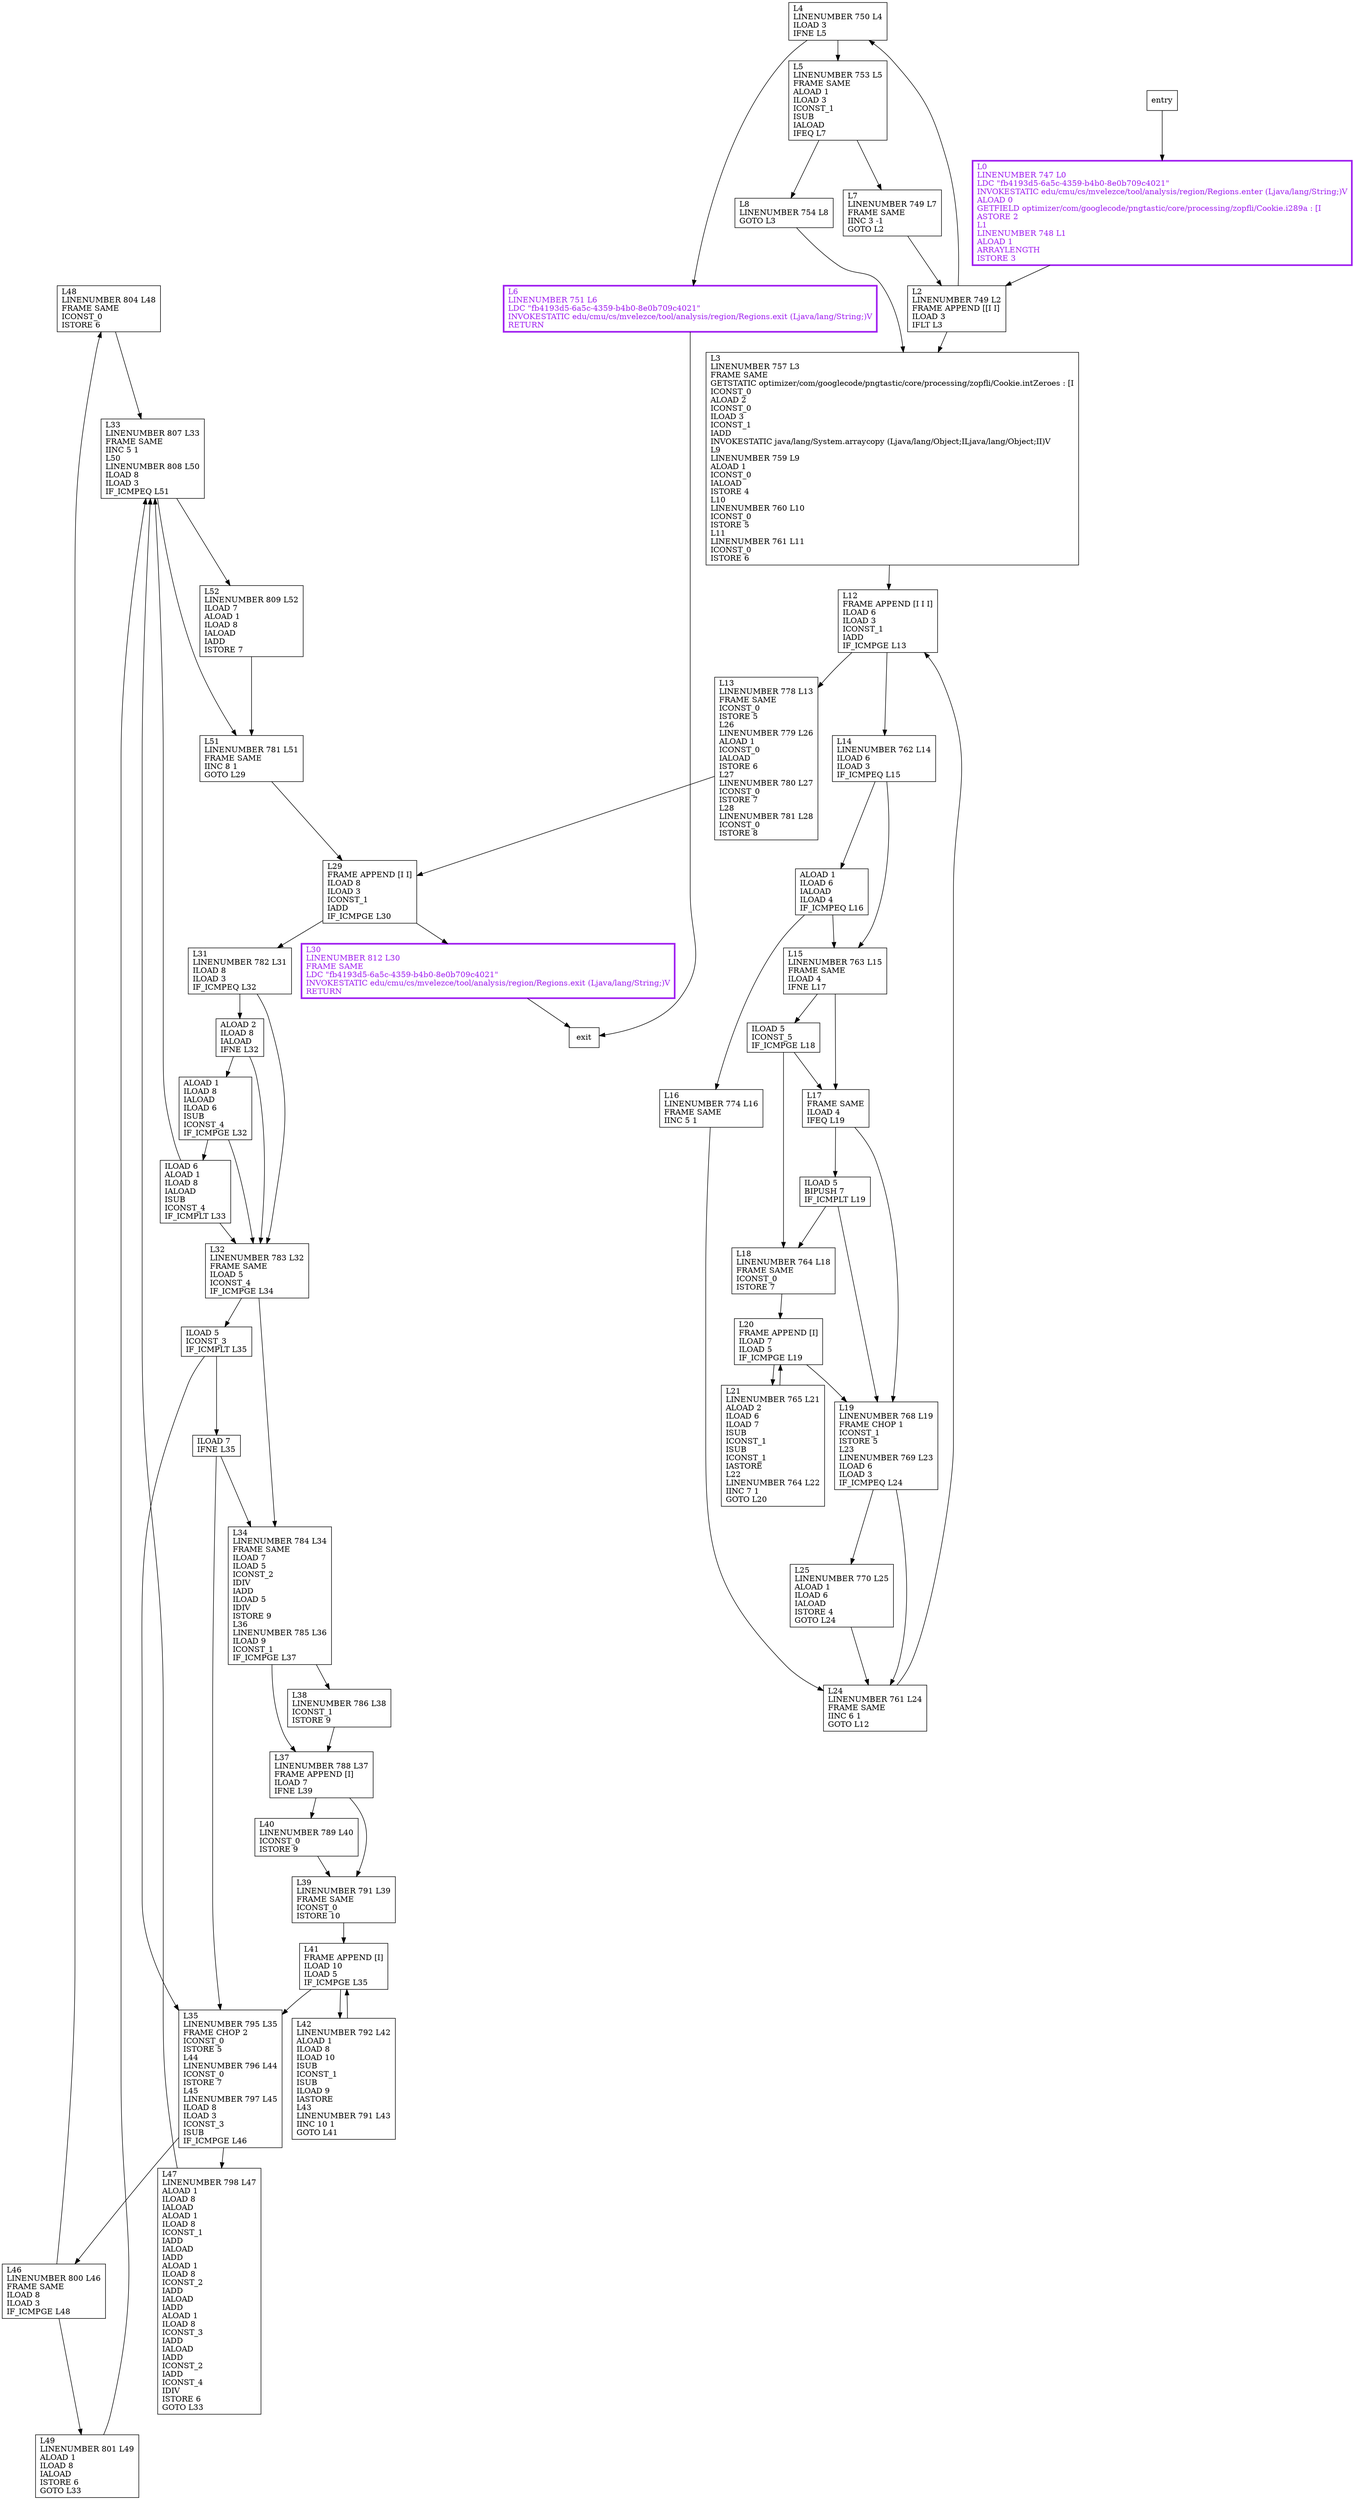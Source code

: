 digraph optimizeHuffmanForRle {
node [shape=record];
665988980 [label="L48\lLINENUMBER 804 L48\lFRAME SAME\lICONST_0\lISTORE 6\l"];
538618049 [label="L37\lLINENUMBER 788 L37\lFRAME APPEND [I]\lILOAD 7\lIFNE L39\l"];
494414526 [label="L46\lLINENUMBER 800 L46\lFRAME SAME\lILOAD 8\lILOAD 3\lIF_ICMPGE L48\l"];
413550077 [label="L31\lLINENUMBER 782 L31\lILOAD 8\lILOAD 3\lIF_ICMPEQ L32\l"];
420993295 [label="L29\lFRAME APPEND [I I]\lILOAD 8\lILOAD 3\lICONST_1\lIADD\lIF_ICMPGE L30\l"];
2146303527 [label="L13\lLINENUMBER 778 L13\lFRAME SAME\lICONST_0\lISTORE 5\lL26\lLINENUMBER 779 L26\lALOAD 1\lICONST_0\lIALOAD\lISTORE 6\lL27\lLINENUMBER 780 L27\lICONST_0\lISTORE 7\lL28\lLINENUMBER 781 L28\lICONST_0\lISTORE 8\l"];
761680655 [label="L18\lLINENUMBER 764 L18\lFRAME SAME\lICONST_0\lISTORE 7\l"];
1580874189 [label="L35\lLINENUMBER 795 L35\lFRAME CHOP 2\lICONST_0\lISTORE 5\lL44\lLINENUMBER 796 L44\lICONST_0\lISTORE 7\lL45\lLINENUMBER 797 L45\lILOAD 8\lILOAD 3\lICONST_3\lISUB\lIF_ICMPGE L46\l"];
1423586012 [label="L41\lFRAME APPEND [I]\lILOAD 10\lILOAD 5\lIF_ICMPGE L35\l"];
1928174253 [label="ILOAD 5\lBIPUSH 7\lIF_ICMPLT L19\l"];
632841653 [label="ALOAD 1\lILOAD 8\lIALOAD\lILOAD 6\lISUB\lICONST_4\lIF_ICMPGE L32\l"];
1186989416 [label="ALOAD 1\lILOAD 6\lIALOAD\lILOAD 4\lIF_ICMPEQ L16\l"];
1752365512 [label="L33\lLINENUMBER 807 L33\lFRAME SAME\lIINC 5 1\lL50\lLINENUMBER 808 L50\lILOAD 8\lILOAD 3\lIF_ICMPEQ L51\l"];
797416363 [label="L14\lLINENUMBER 762 L14\lILOAD 6\lILOAD 3\lIF_ICMPEQ L15\l"];
409596180 [label="L12\lFRAME APPEND [I I I]\lILOAD 6\lILOAD 3\lICONST_1\lIADD\lIF_ICMPGE L13\l"];
1862900975 [label="L6\lLINENUMBER 751 L6\lLDC \"fb4193d5-6a5c-4359-b4b0-8e0b709c4021\"\lINVOKESTATIC edu/cmu/cs/mvelezce/tool/analysis/region/Regions.exit (Ljava/lang/String;)V\lRETURN\l"];
1566099239 [label="L38\lLINENUMBER 786 L38\lICONST_1\lISTORE 9\l"];
2122991287 [label="L51\lLINENUMBER 781 L51\lFRAME SAME\lIINC 8 1\lGOTO L29\l"];
1217089772 [label="L30\lLINENUMBER 812 L30\lFRAME SAME\lLDC \"fb4193d5-6a5c-4359-b4b0-8e0b709c4021\"\lINVOKESTATIC edu/cmu/cs/mvelezce/tool/analysis/region/Regions.exit (Ljava/lang/String;)V\lRETURN\l"];
199150625 [label="ILOAD 5\lICONST_3\lIF_ICMPLT L35\l"];
1844942991 [label="L47\lLINENUMBER 798 L47\lALOAD 1\lILOAD 8\lIALOAD\lALOAD 1\lILOAD 8\lICONST_1\lIADD\lIALOAD\lIADD\lALOAD 1\lILOAD 8\lICONST_2\lIADD\lIALOAD\lIADD\lALOAD 1\lILOAD 8\lICONST_3\lIADD\lIALOAD\lIADD\lICONST_2\lIADD\lICONST_4\lIDIV\lISTORE 6\lGOTO L33\l"];
1202907617 [label="L24\lLINENUMBER 761 L24\lFRAME SAME\lIINC 6 1\lGOTO L12\l"];
1808527451 [label="ILOAD 5\lICONST_5\lIF_ICMPGE L18\l"];
1166361824 [label="L17\lFRAME SAME\lILOAD 4\lIFEQ L19\l"];
569976699 [label="ILOAD 7\lIFNE L35\l"];
933646237 [label="ALOAD 2\lILOAD 8\lIALOAD\lIFNE L32\l"];
1183905155 [label="L21\lLINENUMBER 765 L21\lALOAD 2\lILOAD 6\lILOAD 7\lISUB\lICONST_1\lISUB\lICONST_1\lIASTORE\lL22\lLINENUMBER 764 L22\lIINC 7 1\lGOTO L20\l"];
1327539680 [label="L42\lLINENUMBER 792 L42\lALOAD 1\lILOAD 8\lILOAD 10\lISUB\lICONST_1\lISUB\lILOAD 9\lIASTORE\lL43\lLINENUMBER 791 L43\lIINC 10 1\lGOTO L41\l"];
1545666472 [label="L2\lLINENUMBER 749 L2\lFRAME APPEND [[I I]\lILOAD 3\lIFLT L3\l"];
1456265041 [label="L16\lLINENUMBER 774 L16\lFRAME SAME\lIINC 5 1\l"];
491152599 [label="L15\lLINENUMBER 763 L15\lFRAME SAME\lILOAD 4\lIFNE L17\l"];
184244257 [label="L7\lLINENUMBER 749 L7\lFRAME SAME\lIINC 3 -1\lGOTO L2\l"];
1620112330 [label="L32\lLINENUMBER 783 L32\lFRAME SAME\lILOAD 5\lICONST_4\lIF_ICMPGE L34\l"];
803768841 [label="L52\lLINENUMBER 809 L52\lILOAD 7\lALOAD 1\lILOAD 8\lIALOAD\lIADD\lISTORE 7\l"];
1502882632 [label="L25\lLINENUMBER 770 L25\lALOAD 1\lILOAD 6\lIALOAD\lISTORE 4\lGOTO L24\l"];
586917260 [label="L49\lLINENUMBER 801 L49\lALOAD 1\lILOAD 8\lIALOAD\lISTORE 6\lGOTO L33\l"];
611739613 [label="L5\lLINENUMBER 753 L5\lFRAME SAME\lALOAD 1\lILOAD 3\lICONST_1\lISUB\lIALOAD\lIFEQ L7\l"];
1738561265 [label="L3\lLINENUMBER 757 L3\lFRAME SAME\lGETSTATIC optimizer/com/googlecode/pngtastic/core/processing/zopfli/Cookie.intZeroes : [I\lICONST_0\lALOAD 2\lICONST_0\lILOAD 3\lICONST_1\lIADD\lINVOKESTATIC java/lang/System.arraycopy (Ljava/lang/Object;ILjava/lang/Object;II)V\lL9\lLINENUMBER 759 L9\lALOAD 1\lICONST_0\lIALOAD\lISTORE 4\lL10\lLINENUMBER 760 L10\lICONST_0\lISTORE 5\lL11\lLINENUMBER 761 L11\lICONST_0\lISTORE 6\l"];
488669101 [label="L19\lLINENUMBER 768 L19\lFRAME CHOP 1\lICONST_1\lISTORE 5\lL23\lLINENUMBER 769 L23\lILOAD 6\lILOAD 3\lIF_ICMPEQ L24\l"];
816804727 [label="L0\lLINENUMBER 747 L0\lLDC \"fb4193d5-6a5c-4359-b4b0-8e0b709c4021\"\lINVOKESTATIC edu/cmu/cs/mvelezce/tool/analysis/region/Regions.enter (Ljava/lang/String;)V\lALOAD 0\lGETFIELD optimizer/com/googlecode/pngtastic/core/processing/zopfli/Cookie.i289a : [I\lASTORE 2\lL1\lLINENUMBER 748 L1\lALOAD 1\lARRAYLENGTH\lISTORE 3\l"];
1275011461 [label="L8\lLINENUMBER 754 L8\lGOTO L3\l"];
1500588149 [label="L20\lFRAME APPEND [I]\lILOAD 7\lILOAD 5\lIF_ICMPGE L19\l"];
1386440976 [label="L39\lLINENUMBER 791 L39\lFRAME SAME\lICONST_0\lISTORE 10\l"];
261838162 [label="ILOAD 6\lALOAD 1\lILOAD 8\lIALOAD\lISUB\lICONST_4\lIF_ICMPLT L33\l"];
497786326 [label="L4\lLINENUMBER 750 L4\lILOAD 3\lIFNE L5\l"];
1831705084 [label="L34\lLINENUMBER 784 L34\lFRAME SAME\lILOAD 7\lILOAD 5\lICONST_2\lIDIV\lIADD\lILOAD 5\lIDIV\lISTORE 9\lL36\lLINENUMBER 785 L36\lILOAD 9\lICONST_1\lIF_ICMPGE L37\l"];
973692608 [label="L40\lLINENUMBER 789 L40\lICONST_0\lISTORE 9\l"];
entry;
exit;
665988980 -> 1752365512;
413550077 -> 933646237;
413550077 -> 1620112330;
761680655 -> 1500588149;
1580874189 -> 1844942991;
1580874189 -> 494414526;
632841653 -> 1620112330;
632841653 -> 261838162;
409596180 -> 2146303527;
409596180 -> 797416363;
2122991287 -> 420993295;
199150625 -> 569976699;
199150625 -> 1580874189;
1844942991 -> 1752365512;
1166361824 -> 1928174253;
1166361824 -> 488669101;
1456265041 -> 1202907617;
491152599 -> 1808527451;
491152599 -> 1166361824;
803768841 -> 2122991287;
586917260 -> 1752365512;
entry -> 816804727;
488669101 -> 1202907617;
488669101 -> 1502882632;
1275011461 -> 1738561265;
1500588149 -> 488669101;
1500588149 -> 1183905155;
1831705084 -> 538618049;
1831705084 -> 1566099239;
538618049 -> 1386440976;
538618049 -> 973692608;
494414526 -> 665988980;
494414526 -> 586917260;
420993295 -> 413550077;
420993295 -> 1217089772;
2146303527 -> 420993295;
1423586012 -> 1327539680;
1423586012 -> 1580874189;
1928174253 -> 488669101;
1928174253 -> 761680655;
1186989416 -> 1456265041;
1186989416 -> 491152599;
1752365512 -> 803768841;
1752365512 -> 2122991287;
797416363 -> 1186989416;
797416363 -> 491152599;
1862900975 -> exit;
1566099239 -> 538618049;
1217089772 -> exit;
1202907617 -> 409596180;
1808527451 -> 1166361824;
1808527451 -> 761680655;
569976699 -> 1580874189;
569976699 -> 1831705084;
933646237 -> 632841653;
933646237 -> 1620112330;
1183905155 -> 1500588149;
1327539680 -> 1423586012;
1545666472 -> 1738561265;
1545666472 -> 497786326;
184244257 -> 1545666472;
1620112330 -> 199150625;
1620112330 -> 1831705084;
1502882632 -> 1202907617;
611739613 -> 1275011461;
611739613 -> 184244257;
1738561265 -> 409596180;
816804727 -> 1545666472;
1386440976 -> 1423586012;
261838162 -> 1752365512;
261838162 -> 1620112330;
497786326 -> 1862900975;
497786326 -> 611739613;
973692608 -> 1386440976;
816804727[fontcolor="purple", penwidth=3, color="purple"];
1862900975[fontcolor="purple", penwidth=3, color="purple"];
1217089772[fontcolor="purple", penwidth=3, color="purple"];
}
